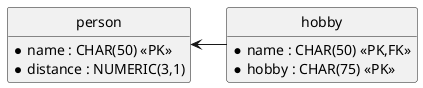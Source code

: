 @startuml KlasKompas_PDM
'configuration
hide circle
hide attributes

entity person {
    *name : CHAR(50) <<PK>>
    *distance : NUMERIC(3,1)
}

entity hobby {
    *name : CHAR(50) <<PK,FK>>
    *hobby : CHAR(75) <<PK>>
}

person <- hobby

@enduml